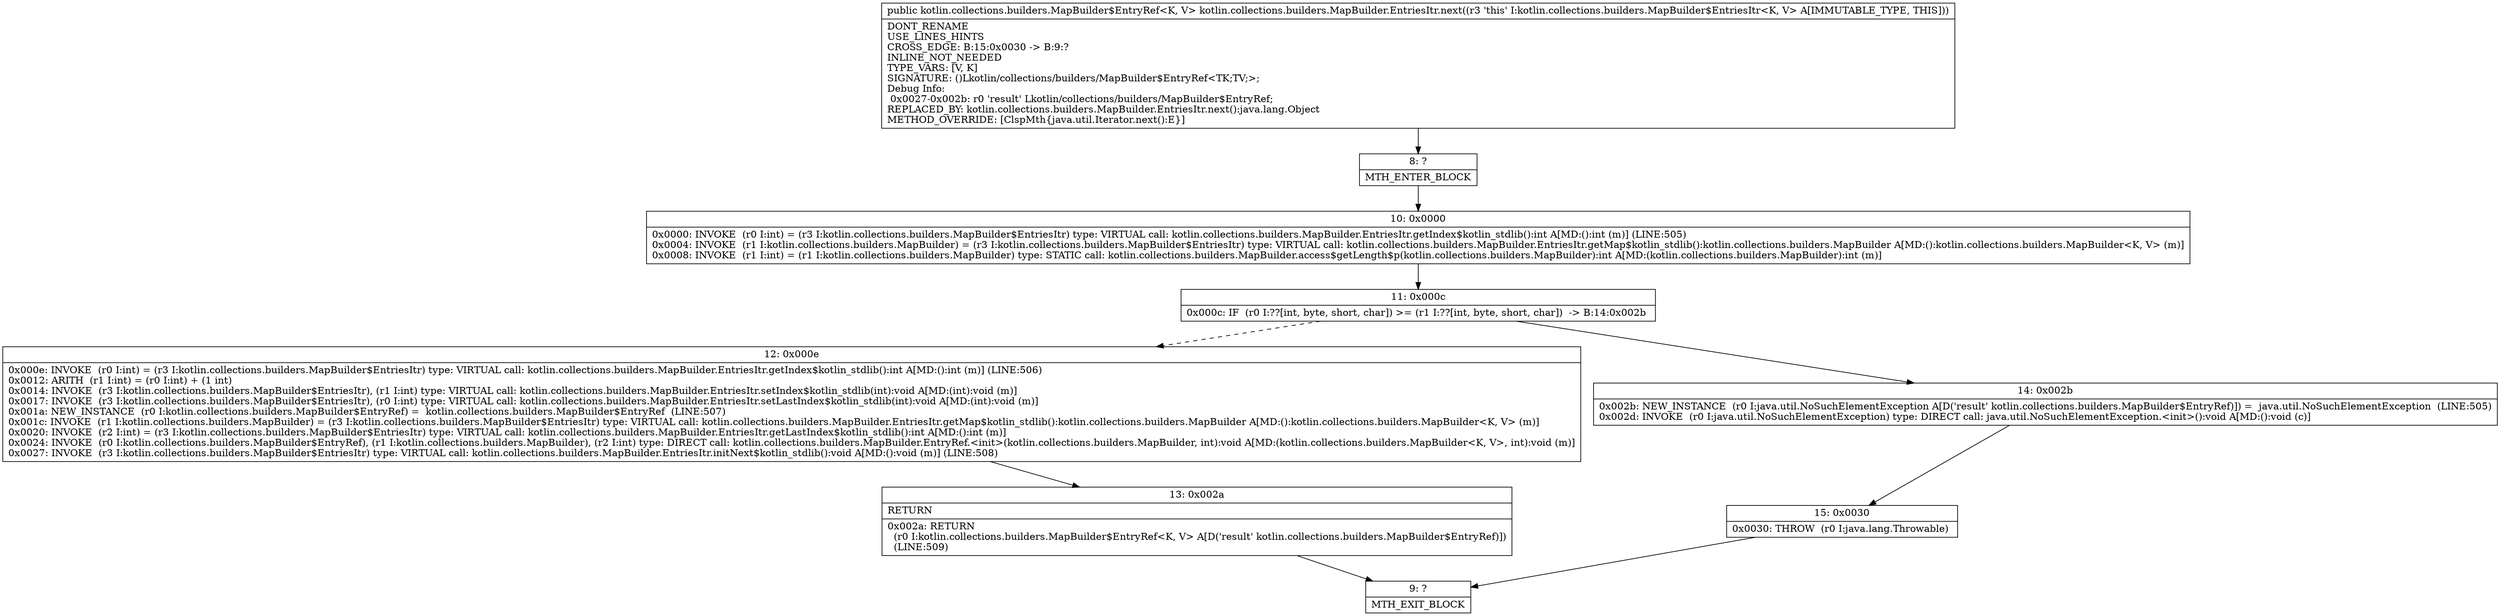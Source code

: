 digraph "CFG forkotlin.collections.builders.MapBuilder.EntriesItr.next()Lkotlin\/collections\/builders\/MapBuilder$EntryRef;" {
Node_8 [shape=record,label="{8\:\ ?|MTH_ENTER_BLOCK\l}"];
Node_10 [shape=record,label="{10\:\ 0x0000|0x0000: INVOKE  (r0 I:int) = (r3 I:kotlin.collections.builders.MapBuilder$EntriesItr) type: VIRTUAL call: kotlin.collections.builders.MapBuilder.EntriesItr.getIndex$kotlin_stdlib():int A[MD:():int (m)] (LINE:505)\l0x0004: INVOKE  (r1 I:kotlin.collections.builders.MapBuilder) = (r3 I:kotlin.collections.builders.MapBuilder$EntriesItr) type: VIRTUAL call: kotlin.collections.builders.MapBuilder.EntriesItr.getMap$kotlin_stdlib():kotlin.collections.builders.MapBuilder A[MD:():kotlin.collections.builders.MapBuilder\<K, V\> (m)]\l0x0008: INVOKE  (r1 I:int) = (r1 I:kotlin.collections.builders.MapBuilder) type: STATIC call: kotlin.collections.builders.MapBuilder.access$getLength$p(kotlin.collections.builders.MapBuilder):int A[MD:(kotlin.collections.builders.MapBuilder):int (m)]\l}"];
Node_11 [shape=record,label="{11\:\ 0x000c|0x000c: IF  (r0 I:??[int, byte, short, char]) \>= (r1 I:??[int, byte, short, char])  \-\> B:14:0x002b \l}"];
Node_12 [shape=record,label="{12\:\ 0x000e|0x000e: INVOKE  (r0 I:int) = (r3 I:kotlin.collections.builders.MapBuilder$EntriesItr) type: VIRTUAL call: kotlin.collections.builders.MapBuilder.EntriesItr.getIndex$kotlin_stdlib():int A[MD:():int (m)] (LINE:506)\l0x0012: ARITH  (r1 I:int) = (r0 I:int) + (1 int) \l0x0014: INVOKE  (r3 I:kotlin.collections.builders.MapBuilder$EntriesItr), (r1 I:int) type: VIRTUAL call: kotlin.collections.builders.MapBuilder.EntriesItr.setIndex$kotlin_stdlib(int):void A[MD:(int):void (m)]\l0x0017: INVOKE  (r3 I:kotlin.collections.builders.MapBuilder$EntriesItr), (r0 I:int) type: VIRTUAL call: kotlin.collections.builders.MapBuilder.EntriesItr.setLastIndex$kotlin_stdlib(int):void A[MD:(int):void (m)]\l0x001a: NEW_INSTANCE  (r0 I:kotlin.collections.builders.MapBuilder$EntryRef) =  kotlin.collections.builders.MapBuilder$EntryRef  (LINE:507)\l0x001c: INVOKE  (r1 I:kotlin.collections.builders.MapBuilder) = (r3 I:kotlin.collections.builders.MapBuilder$EntriesItr) type: VIRTUAL call: kotlin.collections.builders.MapBuilder.EntriesItr.getMap$kotlin_stdlib():kotlin.collections.builders.MapBuilder A[MD:():kotlin.collections.builders.MapBuilder\<K, V\> (m)]\l0x0020: INVOKE  (r2 I:int) = (r3 I:kotlin.collections.builders.MapBuilder$EntriesItr) type: VIRTUAL call: kotlin.collections.builders.MapBuilder.EntriesItr.getLastIndex$kotlin_stdlib():int A[MD:():int (m)]\l0x0024: INVOKE  (r0 I:kotlin.collections.builders.MapBuilder$EntryRef), (r1 I:kotlin.collections.builders.MapBuilder), (r2 I:int) type: DIRECT call: kotlin.collections.builders.MapBuilder.EntryRef.\<init\>(kotlin.collections.builders.MapBuilder, int):void A[MD:(kotlin.collections.builders.MapBuilder\<K, V\>, int):void (m)]\l0x0027: INVOKE  (r3 I:kotlin.collections.builders.MapBuilder$EntriesItr) type: VIRTUAL call: kotlin.collections.builders.MapBuilder.EntriesItr.initNext$kotlin_stdlib():void A[MD:():void (m)] (LINE:508)\l}"];
Node_13 [shape=record,label="{13\:\ 0x002a|RETURN\l|0x002a: RETURN  \l  (r0 I:kotlin.collections.builders.MapBuilder$EntryRef\<K, V\> A[D('result' kotlin.collections.builders.MapBuilder$EntryRef)])\l  (LINE:509)\l}"];
Node_9 [shape=record,label="{9\:\ ?|MTH_EXIT_BLOCK\l}"];
Node_14 [shape=record,label="{14\:\ 0x002b|0x002b: NEW_INSTANCE  (r0 I:java.util.NoSuchElementException A[D('result' kotlin.collections.builders.MapBuilder$EntryRef)]) =  java.util.NoSuchElementException  (LINE:505)\l0x002d: INVOKE  (r0 I:java.util.NoSuchElementException) type: DIRECT call: java.util.NoSuchElementException.\<init\>():void A[MD:():void (c)]\l}"];
Node_15 [shape=record,label="{15\:\ 0x0030|0x0030: THROW  (r0 I:java.lang.Throwable) \l}"];
MethodNode[shape=record,label="{public kotlin.collections.builders.MapBuilder$EntryRef\<K, V\> kotlin.collections.builders.MapBuilder.EntriesItr.next((r3 'this' I:kotlin.collections.builders.MapBuilder$EntriesItr\<K, V\> A[IMMUTABLE_TYPE, THIS]))  | DONT_RENAME\lUSE_LINES_HINTS\lCROSS_EDGE: B:15:0x0030 \-\> B:9:?\lINLINE_NOT_NEEDED\lTYPE_VARS: [V, K]\lSIGNATURE: ()Lkotlin\/collections\/builders\/MapBuilder$EntryRef\<TK;TV;\>;\lDebug Info:\l  0x0027\-0x002b: r0 'result' Lkotlin\/collections\/builders\/MapBuilder$EntryRef;\lREPLACED_BY: kotlin.collections.builders.MapBuilder.EntriesItr.next():java.lang.Object\lMETHOD_OVERRIDE: [ClspMth\{java.util.Iterator.next():E\}]\l}"];
MethodNode -> Node_8;Node_8 -> Node_10;
Node_10 -> Node_11;
Node_11 -> Node_12[style=dashed];
Node_11 -> Node_14;
Node_12 -> Node_13;
Node_13 -> Node_9;
Node_14 -> Node_15;
Node_15 -> Node_9;
}

